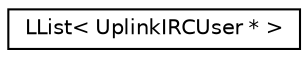 digraph "Graphical Class Hierarchy"
{
 // LATEX_PDF_SIZE
  edge [fontname="Helvetica",fontsize="10",labelfontname="Helvetica",labelfontsize="10"];
  node [fontname="Helvetica",fontsize="10",shape=record];
  rankdir="LR";
  Node0 [label="LList\< UplinkIRCUser * \>",height=0.2,width=0.4,color="black", fillcolor="white", style="filled",URL="$classLList.html",tooltip=" "];
}

